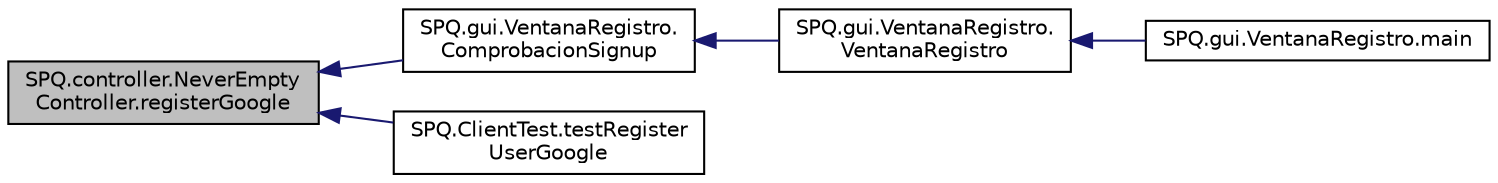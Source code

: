 digraph "SPQ.controller.NeverEmptyController.registerGoogle"
{
  edge [fontname="Helvetica",fontsize="10",labelfontname="Helvetica",labelfontsize="10"];
  node [fontname="Helvetica",fontsize="10",shape=record];
  rankdir="LR";
  Node57 [label="SPQ.controller.NeverEmpty\lController.registerGoogle",height=0.2,width=0.4,color="black", fillcolor="grey75", style="filled", fontcolor="black"];
  Node57 -> Node58 [dir="back",color="midnightblue",fontsize="10",style="solid",fontname="Helvetica"];
  Node58 [label="SPQ.gui.VentanaRegistro.\lComprobacionSignup",height=0.2,width=0.4,color="black", fillcolor="white", style="filled",URL="$class_s_p_q_1_1gui_1_1_ventana_registro.html#a409053f213651ce392699ee8c4f07e66"];
  Node58 -> Node59 [dir="back",color="midnightblue",fontsize="10",style="solid",fontname="Helvetica"];
  Node59 [label="SPQ.gui.VentanaRegistro.\lVentanaRegistro",height=0.2,width=0.4,color="black", fillcolor="white", style="filled",URL="$class_s_p_q_1_1gui_1_1_ventana_registro.html#a40069db92c94222331b181f23744c14f"];
  Node59 -> Node60 [dir="back",color="midnightblue",fontsize="10",style="solid",fontname="Helvetica"];
  Node60 [label="SPQ.gui.VentanaRegistro.main",height=0.2,width=0.4,color="black", fillcolor="white", style="filled",URL="$class_s_p_q_1_1gui_1_1_ventana_registro.html#a8d80a5efba104ecaefab065592e23a68"];
  Node57 -> Node61 [dir="back",color="midnightblue",fontsize="10",style="solid",fontname="Helvetica"];
  Node61 [label="SPQ.ClientTest.testRegister\lUserGoogle",height=0.2,width=0.4,color="black", fillcolor="white", style="filled",URL="$class_s_p_q_1_1_client_test.html#a5f10079da4053b4e2c183b715c246bfa"];
}
